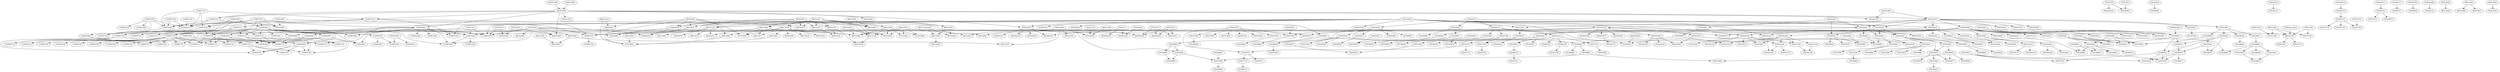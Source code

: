 strict digraph  {
COMP1000;
COMP1001;
COMP1002;
COMP1510;
MATH1000;
COMP1550;
COMP1700;
COMP1710;
COMP2001;
COMP2002;
COMP2003;
COMP2004;
COMP2005;
COMP2006;
COMP2007;
COMP2008;
COMP2100;
COMP2300;
COMP2500;
COMP2510;
ENGI1020;
COMP2710;
COMP2711;
COMP2718;
COMP2742;
COMP2760;
COMP3200;
STAT1510;
STAT2550;
COMP3201;
COMP3202;
COMP3300;
COMP3301;
COMP3401;
COMP3550;
BIOL2060;
BIOC2201;
BIOC2101;
COMP3710;
COMP3715;
COMP3716;
COMP3718;
COMP3719;
MATH2320;
COMP3724;
COMP3725;
COMP3731;
MATH2000;
MATH2050;
COMP3753;
COMP3754;
COMP4300;
COMP4301;
ENGI7854;
COMP4302;
COMP4303;
COMP4304;
COMP4550;
BIOL3951;
COMP4711;
COMP4712;
COMP4718;
COMP4721;
COMP4723;
COMP4734;
COMP4740;
COMP4741;
COMP4742;
COMP4743;
COMP4748;
COMP4750;
COMP4751;
COMP4752;
COMP4753;
COMP4754;
COMP4756;
COMP4759;
COMP4762;
COMP4766;
STAT2510;
COMP4767;
COMP4768;
COMP4770;
MATH1090;
MATH109B;
MATH1001;
MATH1081;
MATH2051;
MATH2090;
MATH2260;
MATH2330;
MATH3000;
MATH3001;
MATH3100;
MATH3111;
MATH3210;
MATH3132;
MATH3161;
MATH3202;
MATH3240;
MATH3300;
MATH3303;
MATH3320;
MATH3331;
MATH3340;
MATH3370;
MATH4000;
MATH4001;
MATH4130;
MATH4160;
MATH4162;
MATH4170;
MATH4190;
MATH4230;
MATH4252;
MATH4300;
MATH4310;
MATH4320;
MATH4321;
MATH4340;
MATH4341;
MATH4370;
MATH2410;
MATH2500;
MATH2501;
STAT2500;
MATH2550;
MATH2560;
MATH3411;
STAT2410;
STAT3410;
MATH3520;
MATH3521;
MATH3585;
STAT2560;
MATH4402;
MATH4410;
STAT3411;
MATH4520;
STAT3520;
MATH4530;
MATH4540;
STAT3540;
MATH4560;
MATH4561;
STAT3521;
ENGI1010;
ENGI1030;
ENGI1040;
ENGI3001;
ENGI3054;
ENGI3101;
ENGI3424;
ENGI3425;
ENGI3610;
ENGI3703;
ENGI3821;
ENGI3861;
ENGI3891;
ENGI3901;
ENGI3911;
ENGI3934;
ENGI4007;
ENGI4011;
ENGI4020;
ENGI4102;
ENGI4312;
ENGI4421;
ENGI4424;
ENGI4425;
ENGI4430;
ENGI4602;
ENGI4621;
"MATH2260)";
ENGI4625;
ENGI4661;
ENGI4717;
ENGI4723;
ENGI4823;
ENGI4841;
ENGI4854;
ENGI4862;
ENGI4892;
ENGI4901;
ENGI4932;
ENGI4934;
ENGI4961;
ENGI5020;
ENGI5022;
MATH3260;
ENGI5034;
ENGI5312;
ENGI5420;
ENGI5434;
ENGI5601;
ENGI5602;
ENGI5961;
ENGI5671;
ENGI5706;
ENGI5713;
ENGI5723;
ENGI5800;
ENGI5812;
ENGI5821;
ENGI5854;
ENGI5865;
ENGI5892;
ENGI5895;
ENGI5911;
ENGI5931;
ENGI5952;
ENGI5962;
ENGI6002;
ENGI6005;
ENGI6036;
ENGI6046;
ENGI6055;
ENGI6322;
ENGI6621;
ENGI6631;
ENGI6651;
ENGI6661;
ENGI6671;
ENGI6705;
ENGI6707;
ENGI6713;
ENGI6749;
ENGI6813;
ENGI6843;
ENGI6855;
ENGI6856;
ENGI6861;
ENGI6871;
ENGI6876;
ENGI6893;
ENGI6901;
ENGI6928;
ENGI6929;
ENGI6933;
ENGI6951;
ENGI5951;
ENGI7000;
ENGI7002;
ENGI7033;
ENGI7036;
ENGI7046;
ENGI7621;
ENGI5621;
ENGI7623;
ENGI7640;
ENGI7650;
ENGI7651;
ENGI7680;
ENGI7704;
ENGI7706;
ENGI7707;
ENGI7713;
ENGI7716;
ENGI7718;
ENGI7723;
ENGI7745;
ENGI7803;
ENGI7804;
ENGI7811;
ENGI7824;
ENGI7825;
ENGI7844;
ENGI7856;
ENGI7864;
ENGI7894;
ENGI6892;
ENGI7901;
ENGI7903;
ENGI7911;
ENGI7926;
ENGI7929;
ENGI5927;
ENGI7930;
ENGI7934;
ENGI7952;
ENGI7953;
ENGI8000;
ENGI8034;
ENGI8046;
ENGI8054;
ENGI5003;
ENGI8055;
ENGI8074;
ENGI8075;
ENGI8151;
ENGI8152;
ENGI004W;
ENGI8640;
ENGI8650;
ENGI8677;
ENGI8680;
ENGI8705;
ENGI8708;
ENGI8713;
ENGI8717;
ENGI8751;
ENGI8814;
ENGI8821;
ENGI8826;
ENGI8845;
ENGI8863;
ENGI8868;
ENGI8877;
ENGI8879;
ENGI8894;
ENGI8903;
ENGI8926;
ENGI8933;
ENGI8935;
ENGI8937;
ENGI8945;
ENGI8946;
ENGI8947;
ENGI6961;
ENGI8964;
ENGI8965;
ENGI8970;
ENGI8971;
ENGI8982;
ENGI8984;
BIOC2005;
BIOC2100;
BIOC2200;
BIOC2600;
BIOC2901;
BIOC3052;
BIOL3050;
BIOC3105;
BIOC3106;
BIOC3107;
BIOC3108;
BIOL2250;
BIOC3203;
BIOC3206;
BIOC3207;
BIOC3402;
BIOC3600;
BIOC3906;
BIOC3907;
BIOC4002;
BIOC4101;
BIOC4103;
BIOC4104;
BIOC4105;
BIOC4200;
BIOC4201;
BIOC4210;
BIOC4211;
BIOC4230;
BIOC4240;
BIOC4300;
"BIOC3200/3201";
BIOC4301;
BIOC4502;
BIOL1001;
BIOL1002;
BIOL2120;
BIOL2122;
BIOL2210;
BIOL2600;
BIOL2900;
BIOL3202;
BIOL3295;
BIOL3401;
BIOL3402;
BIOL3640;
BIOL3709;
BIOL3750;
STATequivalent;
BIOL4307;
BIOL4505;
BIOL4601;
BIOL4605;
BIOL4606;
BIOL4607;
BIOL4651;
BIOL4701;
BIOL4750;
BIOL4770;
CHEM4701;
EASC3179;
OCSC3002;
OCSC3600;
OCSC3640;
OCSC4000;
OCSC4100;
OCSC4601;
PHYS1050;
PHYS2053;
PHYS2055;
PHYS2750;
PHYS2820;
PHYS3340;
PHYS3400;
PHYS3550;
PHYS3600;
PHYS3800;
PHYS3820;
PHYS4220;
PHYS4852;
PSYC3750;
COMP1000 -> COMP2008;
COMP1000 -> COMP2100;
COMP1000 -> COMP2300;
COMP1000 -> COMP2500;
COMP1000 -> COMP2510;
COMP1001 -> COMP2001;
COMP1001 -> COMP2002;
COMP1001 -> COMP2003;
COMP1001 -> COMP2500;
COMP1001 -> COMP2510;
COMP1001 -> COMP2742;
COMP1001 -> COMP3731;
COMP1001 -> PHYS3800;
COMP1002 -> COMP2002;
COMP1002 -> COMP2003;
COMP1002 -> COMP3719;
COMP1002 -> COMP3724;
COMP1002 -> COMP3754;
COMP1510 -> COMP2500;
COMP1510 -> COMP2510;
COMP1510 -> PHYS3800;
MATH1000 -> COMP1510;
MATH1000 -> COMP2001;
MATH1000 -> COMP2710;
MATH1000 -> COMP2742;
MATH1000 -> MATH1001;
MATH1000 -> MATH2051;
MATH1000 -> MATH2500;
MATH1000 -> MATH2550;
MATH1000 -> MATH2560;
MATH1000 -> PHYS1050;
COMP1550 -> COMP2510;
COMP1700 -> COMP2500;
COMP1700 -> COMP2510;
COMP1710 -> COMP2500;
COMP1710 -> COMP2510;
COMP1710 -> COMP2710;
COMP1710 -> COMP2742;
COMP2001 -> COMP2005;
COMP2001 -> COMP2006;
COMP2001 -> COMP3200;
COMP2001 -> COMP3202;
COMP2001 -> COMP3300;
COMP2001 -> COMP3753;
COMP2001 -> COMP4300;
COMP2001 -> COMP4304;
COMP2002 -> COMP2004;
COMP2002 -> COMP2006;
COMP2002 -> COMP2007;
COMP2002 -> COMP3200;
COMP2002 -> COMP3201;
COMP2002 -> COMP3202;
COMP2002 -> COMP3301;
COMP2002 -> COMP3401;
COMP2002 -> COMP3710;
COMP2002 -> COMP3715;
COMP2002 -> COMP3716;
COMP2002 -> COMP3718;
COMP2002 -> COMP3719;
COMP2002 -> COMP3724;
COMP2002 -> COMP3754;
COMP2002 -> COMP4304;
COMP2002 -> COMP4766;
COMP2003 -> COMP2004;
COMP2003 -> COMP3725;
COMP2003 -> COMP4711;
COMP2003 -> COMP4712;
COMP2003 -> COMP4723;
COMP2003 -> COMP4770;
COMP2004 -> COMP4721;
COMP2004 -> COMP4754;
COMP2004 -> COMP4759;
COMP2005 -> COMP4718;
COMP2005 -> COMP4768;
COMP2005 -> COMP4770;
COMP2006 -> COMP4759;
COMP2006 -> COMP4768;
COMP2006 -> COMP4770;
COMP2007 -> COMP3401;
COMP2007 -> COMP4754;
COMP2007 -> COMP4770;
COMP2008 -> COMP4767;
COMP2008 -> COMP4768;
COMP2500 -> COMP2718;
COMP2510 -> COMP2718;
ENGI1020 -> COMP2510;
ENGI1020 -> ENGI3891;
ENGI1020 -> PHYS3800;
COMP2710 -> COMP2711;
COMP2710 -> COMP2718;
COMP2710 -> COMP3731;
COMP2710 -> COMP3753;
COMP2711 -> COMP3710;
COMP2711 -> COMP3715;
COMP2711 -> COMP3716;
COMP2711 -> COMP3718;
COMP2711 -> COMP3719;
COMP2711 -> COMP3724;
COMP2711 -> COMP3754;
COMP2711 -> COMP4766;
COMP2742 -> COMP3724;
COMP2742 -> COMP3754;
COMP2760 -> COMP4767;
COMP2760 -> COMP4768;
COMP3200 -> COMP3202;
COMP3200 -> COMP4303;
STAT1510 -> COMP3200;
STAT1510 -> COMP4750;
STAT1510 -> COMP4766;
STAT2550 -> COMP3200;
STAT2550 -> COMP3202;
STAT2550 -> COMP3401;
STAT2550 -> COMP4550;
STAT2550 -> COMP4766;
STAT2550 -> MATH2560;
STAT2550 -> BIOL2900;
STAT2550 -> BIOL3750;
STAT2550 -> BIOL4605;
STAT2550 -> BIOL4606;
COMP3301 -> COMP4301;
COMP3301 -> COMP4302;
COMP3550 -> COMP4550;
COMP3550 -> BIOL4606;
BIOL2060 -> COMP3550;
BIOL2060 -> BIOL3640;
BIOL2060 -> BIOL3951;
BIOL2060 -> BIOL4601;
BIOL2060 -> BIOL4607;
BIOL2060 -> OCSC3640;
BIOL2060 -> OCSC4601;
BIOC2201 -> COMP3550;
BIOC2201 -> BIOC3105;
BIOC2201 -> BIOC3106;
BIOC2201 -> BIOC3107;
BIOC2201 -> BIOC3108;
BIOC2201 -> BIOC3203;
BIOC2201 -> BIOC3206;
BIOC2201 -> BIOC3207;
BIOC2201 -> BIOC3402;
BIOC2201 -> BIOC4105;
BIOC2201 -> BIOL3951;
BIOC2101 -> COMP3550;
BIOC2101 -> BIOC2100;
BIOC2101 -> BIOC3105;
BIOC2101 -> BIOC3106;
BIOC2101 -> BIOC3107;
BIOC2101 -> BIOC3108;
BIOC2101 -> BIOC3203;
BIOC2101 -> BIOC3206;
BIOC2101 -> BIOC3207;
BIOC2101 -> BIOC3402;
BIOC2101 -> BIOC4105;
BIOC2101 -> BIOL3951;
COMP3715 -> COMP4759;
COMP3715 -> COMP4768;
COMP3715 -> COMP4770;
COMP3716 -> COMP4718;
COMP3716 -> COMP4768;
COMP3716 -> COMP4770;
COMP3719 -> COMP4711;
COMP3719 -> COMP4712;
COMP3719 -> COMP4740;
COMP3719 -> COMP4741;
COMP3719 -> COMP4742;
COMP3719 -> COMP4743;
COMP3719 -> COMP4748;
COMP3719 -> COMP4750;
COMP3719 -> COMP4751;
COMP3719 -> COMP4752;
COMP3719 -> COMP4753;
COMP3719 -> COMP4756;
COMP3719 -> COMP4762;
COMP3719 -> COMP4767;
MATH2320 -> COMP3719;
MATH2320 -> COMP3724;
MATH2320 -> MATH2330;
MATH2320 -> MATH3240;
MATH2320 -> MATH3300;
MATH2320 -> MATH3303;
MATH2320 -> MATH3320;
MATH2320 -> MATH3340;
MATH2320 -> MATH3370;
COMP3724 -> COMP3725;
COMP3724 -> COMP4711;
COMP3724 -> COMP4712;
COMP3724 -> COMP4723;
COMP3724 -> COMP4770;
COMP3725 -> COMP4721;
COMP3725 -> COMP4754;
COMP3725 -> COMP4759;
COMP3731 -> COMP4734;
MATH2000 -> COMP3731;
MATH2000 -> COMP4766;
MATH2000 -> MATH2260;
MATH2000 -> MATH3000;
MATH2000 -> MATH3132;
MATH2000 -> MATH3202;
MATH2000 -> MATH4340;
MATH2000 -> MATH2410;
MATH2000 -> MATH3585;
MATH2000 -> EASC3179;
MATH2000 -> PHYS2055;
MATH2000 -> PHYS2820;
MATH2000 -> PHYS3340;
MATH2000 -> PHYS3400;
MATH2000 -> PHYS3600;
MATH2050 -> COMP3731;
MATH2050 -> COMP3753;
MATH2050 -> COMP4751;
MATH2050 -> COMP4766;
MATH2050 -> MATH2051;
MATH2050 -> MATH2320;
MATH2050 -> MATH3132;
MATH2050 -> MATH3202;
MATH2050 -> MATH3520;
MATH2050 -> MATH3521;
MATH2050 -> ENGI3424;
MATH2050 -> ENGI3425;
MATH2050 -> ENGI3821;
MATH2050 -> ENGI4424;
MATH2050 -> ENGI4621;
MATH2050 -> PHYS3550;
COMP3754 -> COMP4752;
COMP3754 -> COMP4753;
COMP3754 -> COMP4754;
COMP3754 -> COMP4770;
ENGI7854 -> COMP4301;
ENGI7854 -> ENGI8814;
BIOL3951 -> COMP4550;
BIOL3951 -> BIOL4606;
STAT2510 -> COMP4766;
STAT2510 -> MATH2501;
MATH1090 -> MATH1000;
MATH109B -> MATH1000;
MATH1001 -> MATH2000;
MATH1001 -> MATH2090;
MATH1001 -> MATH2320;
MATH1001 -> ENGI3424;
MATH1001 -> ENGI3425;
MATH1001 -> ENGI3821;
MATH1001 -> ENGI3901;
MATH1001 -> ENGI3934;
MATH1001 -> ENGI4421;
MATH1001 -> PHYS2053;
MATH1001 -> PHYS2750;
MATH1081 -> MATH1001;
MATH1081 -> MATH2550;
MATH2051 -> MATH2330;
MATH2051 -> MATH3331;
MATH2051 -> MATH4252;
MATH2051 -> MATH4410;
MATH2051 -> MATH4560;
MATH2051 -> PHYS4852;
MATH2260 -> MATH3100;
MATH2260 -> MATH3161;
MATH2260 -> MATH4160;
MATH2260 -> ENGI5022;
MATH2260 -> PHYS3550;
MATH2260 -> PHYS3820;
MATH3000 -> MATH3001;
MATH3000 -> MATH3210;
MATH3000 -> MATH4300;
MATH3001 -> MATH4000;
MATH3001 -> MATH4001;
MATH3100 -> MATH4190;
MATH3210 -> MATH3111;
MATH3210 -> MATH4310;
MATH3132 -> MATH4162;
MATH3161 -> MATH4190;
MATH3202 -> MATH3161;
MATH3202 -> MATH4130;
MATH3202 -> MATH4160;
MATH3202 -> MATH4230;
MATH3202 -> PHYS3820;
MATH3202 -> PHYS4220;
MATH3300 -> MATH4300;
MATH3320 -> MATH4320;
MATH3320 -> MATH4321;
MATH3320 -> MATH4341;
MATH3340 -> MATH4340;
MATH3340 -> MATH4341;
MATH3370 -> MATH4370;
MATH4160 -> MATH4162;
MATH4160 -> MATH4170;
STAT2500 -> MATH2501;
STAT2500 -> MATH2560;
STAT2410 -> MATH3411;
STAT2410 -> MATH4402;
STAT2410 -> MATH4560;
STAT3410 -> MATH3411;
STAT3410 -> MATH4402;
STAT3410 -> MATH4560;
STAT2560 -> MATH3585;
STAT3411 -> MATH4410;
STAT3411 -> MATH4530;
STAT3411 -> MATH4540;
STAT3520 -> MATH4520;
STAT3520 -> MATH4561;
STAT3540 -> MATH4540;
STAT3521 -> MATH4561;
ENGI1010 -> ENGI3054;
ENGI1010 -> ENGI3934;
ENGI1010 -> ENGI4312;
ENGI1010 -> ENGI4934;
ENGI1030 -> ENGI6928;
ENGI1040 -> ENGI3821;
ENGI1040 -> ENGI3861;
ENGI1040 -> ENGI5952;
ENGI3001 -> ENGI7000;
ENGI3054 -> ENGI4011;
ENGI3054 -> ENGI4020;
ENGI3054 -> ENGI6005;
ENGI3054 -> ENGI6036;
ENGI3054 -> ENGI7000;
ENGI3054 -> ENGI8055;
ENGI3101 -> ENGI8151;
ENGI3424 -> ENGI4430;
ENGI3424 -> ENGI4621;
ENGI3424 -> ENGI4823;
ENGI3424 -> ENGI4841;
ENGI3424 -> ENGI5952;
ENGI3425 -> ENGI4425;
ENGI3610 -> ENGI4723;
ENGI3703 -> ENGI7745;
ENGI3821 -> ENGI4823;
ENGI3821 -> ENGI4841;
ENGI3821 -> ENGI4854;
ENGI3821 -> ENGI5812;
ENGI3861 -> ENGI4862;
ENGI3891 -> ENGI4892;
ENGI3891 -> ENGI5865;
ENGI3901 -> ENGI4602;
ENGI3901 -> ENGI4625;
ENGI3901 -> ENGI4901;
ENGI3901 -> ENGI6046;
ENGI3911 -> ENGI5911;
ENGI3934 -> ENGI4932;
ENGI3934 -> ENGI5034;
ENGI3934 -> ENGI6933;
ENGI3934 -> ENGI8074;
ENGI4007 -> ENGI8075;
ENGI4011 -> ENGI6055;
ENGI4020 -> ENGI5020;
ENGI4020 -> ENGI5022;
ENGI4020 -> ENGI6036;
ENGI4020 -> ENGI7033;
ENGI4102 -> ENGI6713;
ENGI4102 -> ENGI6749;
ENGI4102 -> ENGI7000;
ENGI4102 -> ENGI7046;
ENGI4102 -> ENGI7640;
ENGI4102 -> ENGI7803;
ENGI4102 -> ENGI7804;
ENGI4102 -> ENGI7926;
ENGI4312 -> ENGI5312;
ENGI4312 -> ENGI5706;
ENGI4312 -> ENGI6002;
ENGI4312 -> ENGI6929;
ENGI4312 -> ENGI8074;
ENGI4421 -> ENGI7930;
ENGI4424 -> ENGI5892;
ENGI4425 -> ENGI5434;
ENGI4425 -> ENGI5713;
ENGI4430 -> ENGI5812;
ENGI4430 -> ENGI7934;
ENGI4430 -> ENGI7952;
ENGI4602 -> ENGI5601;
ENGI4602 -> ENGI5602;
ENGI4621 -> ENGI5671;
ENGI4621 -> ENGI6621;
ENGI4621 -> ENGI6631;
"MATH2260)" -> ENGI4621;
ENGI4625 -> ENGI5671;
ENGI4625 -> ENGI6621;
ENGI4625 -> ENGI6651;
ENGI4661 -> ENGI5602;
ENGI4661 -> ENGI6631;
ENGI4661 -> ENGI6661;
ENGI4717 -> ENGI8717;
ENGI4723 -> ENGI5723;
ENGI4823 -> ENGI5420;
ENGI4823 -> ENGI5821;
ENGI4823 -> ENGI5854;
ENGI4823 -> ENGI6871;
ENGI4841 -> ENGI5800;
ENGI4841 -> ENGI6843;
ENGI4854 -> ENGI5800;
ENGI4854 -> ENGI5854;
ENGI4862 -> ENGI5800;
ENGI4862 -> ENGI5865;
ENGI4892 -> ENGI5892;
ENGI4892 -> ENGI5895;
ENGI4901 -> ENGI6901;
ENGI4932 -> ENGI8937;
ENGI4934 -> ENGI5931;
ENGI4934 -> ENGI8982;
ENGI4961 -> ENGI5602;
ENGI4961 -> ENGI5962;
ENGI4961 -> ENGI6631;
ENGI4961 -> ENGI6661;
ENGI4961 -> ENGI8984;
MATH3260 -> ENGI5022;
ENGI5034 -> ENGI8034;
ENGI5312 -> ENGI6322;
ENGI5312 -> ENGI6705;
ENGI5312 -> ENGI7704;
ENGI5312 -> ENGI7707;
ENGI5420 -> ENGI6871;
ENGI5420 -> ENGI6876;
ENGI5601 -> ENGI6651;
ENGI5601 -> ENGI6671;
ENGI5961 -> ENGI5602;
ENGI5961 -> ENGI5962;
ENGI5961 -> ENGI6631;
ENGI5961 -> ENGI6661;
ENGI5671 -> ENGI6671;
ENGI5706 -> ENGI6707;
ENGI5706 -> ENGI7704;
ENGI5713 -> ENGI6713;
ENGI5713 -> ENGI7713;
ENGI5723 -> ENGI7718;
ENGI5723 -> ENGI7723;
ENGI5723 -> ENGI7745;
ENGI5812 -> ENGI6813;
ENGI5821 -> ENGI6855;
ENGI5821 -> ENGI7680;
ENGI5821 -> ENGI7825;
ENGI5821 -> ENGI8680;
ENGI5854 -> ENGI6856;
ENGI5854 -> ENGI8826;
ENGI5865 -> ENGI6861;
ENGI5865 -> ENGI8863;
ENGI5892 -> ENGI6893;
ENGI5892 -> ENGI7894;
ENGI5895 -> ENGI6893;
ENGI5911 -> ENGI7911;
ENGI5911 -> ENGI8971;
ENGI5931 -> ENGI7934;
ENGI5931 -> ENGI8933;
ENGI5931 -> ENGI8935;
ENGI5952 -> ENGI6951;
ENGI5952 -> ENGI7953;
ENGI5952 -> ENGI8946;
ENGI5962 -> ENGI8947;
ENGI5962 -> ENGI8964;
ENGI5962 -> ENGI8965;
ENGI5962 -> ENGI8970;
ENGI6002 -> ENGI7002;
ENGI6002 -> ENGI8054;
ENGI6036 -> ENGI7036;
ENGI6046 -> ENGI8046;
ENGI6621 -> ENGI7621;
ENGI6621 -> ENGI7623;
ENGI6621 -> ENGI7651;
ENGI6671 -> ENGI7623;
ENGI6671 -> ENGI7651;
ENGI6671 -> ENGI8677;
ENGI6705 -> ENGI7706;
ENGI6713 -> ENGI7716;
ENGI6713 -> ENGI8751;
ENGI6813 -> ENGI7811;
ENGI6843 -> ENGI7844;
ENGI6843 -> ENGI7856;
ENGI6861 -> ENGI7864;
ENGI6861 -> ENGI7894;
ENGI6871 -> ENGI7824;
ENGI6871 -> ENGI8877;
ENGI6871 -> ENGI8879;
ENGI6876 -> ENGI7864;
ENGI6876 -> ENGI8868;
ENGI6876 -> ENGI8877;
ENGI6901 -> ENGI7901;
ENGI6901 -> ENGI7903;
ENGI6901 -> ENGI8945;
ENGI6901 -> ENGI8984;
ENGI6929 -> ENGI7929;
ENGI6929 -> ENGI8935;
ENGI6933 -> ENGI8937;
ENGI6933 -> ENGI8964;
ENGI5951 -> ENGI6951;
ENGI7000 -> ENGI8000;
ENGI7002 -> ENGI8075;
ENGI5621 -> ENGI7621;
ENGI5621 -> ENGI7623;
ENGI5621 -> ENGI7651;
ENGI7640 -> ENGI8640;
ENGI7650 -> ENGI8650;
ENGI7704 -> ENGI8705;
ENGI7707 -> ENGI8708;
ENGI7716 -> ENGI8713;
ENGI7824 -> ENGI8821;
ENGI7844 -> ENGI8845;
ENGI7894 -> ENGI8894;
ENGI6892 -> ENGI7894;
ENGI7901 -> ENGI8903;
ENGI7903 -> ENGI8903;
ENGI7926 -> ENGI8926;
ENGI5927 -> ENGI7929;
ENGI5003 -> ENGI8054;
ENGI004W -> ENGI8152;
ENGI6961 -> ENGI8947;
ENGI6961 -> ENGI8964;
ENGI6961 -> ENGI8965;
BIOC2005 -> BIOC3402;
BIOC2100 -> BIOC3108;
BIOC2100 -> BIOC4002;
BIOC2100 -> BIOC4240;
BIOC2100 -> OCSC3002;
BIOC2100 -> OCSC3600;
BIOC2200 -> BIOC3108;
BIOC2200 -> BIOC4002;
BIOC2600 -> BIOC3600;
BIOC2901 -> BIOC3906;
BIOC2901 -> BIOC3907;
BIOL3050 -> BIOC3052;
BIOC3105 -> BIOC4101;
BIOC3105 -> BIOC4201;
BIOC3105 -> BIOC4210;
BIOC3105 -> CHEM4701;
BIOC3106 -> BIOC4002;
BIOC3106 -> BIOC4200;
BIOC3106 -> BIOC4211;
BIOC3106 -> BIOC4230;
BIOC3106 -> BIOC4240;
BIOC3106 -> BIOL3401;
BIOC3106 -> BIOL3402;
BIOC3106 -> BIOL3640;
BIOC3106 -> OCSC3640;
BIOC3107 -> BIOC4103;
BIOC3107 -> BIOC4104;
BIOC3108 -> BIOC4104;
BIOL2250 -> BIOC3108;
BIOL2250 -> BIOC4002;
BIOL2250 -> BIOC4240;
BIOL2250 -> BIOL4505;
BIOL2250 -> OCSC3002;
BIOL2250 -> OCSC3600;
BIOC3203 -> BIOC4300;
BIOC3203 -> BIOC4301;
BIOC3206 -> BIOC4002;
BIOC3206 -> BIOC4210;
BIOC3206 -> BIOC4211;
BIOC3206 -> OCSC3640;
BIOC3207 -> BIOC4103;
"BIOC3200/3201" -> BIOC4300;
"BIOC3200/3201" -> BIOC4301;
BIOC4301 -> BIOC4502;
BIOL1001 -> BIOL3750;
BIOL1001 -> PSYC3750;
BIOL1002 -> BIOL3750;
BIOL1002 -> OCSC4100;
BIOL1002 -> PSYC3750;
BIOL2120 -> OCSC4100;
BIOL2122 -> OCSC4000;
BIOL2210 -> BIOL4601;
BIOL2210 -> OCSC4601;
BIOL2600 -> BIOL4307;
BIOL2600 -> BIOL4505;
BIOL2600 -> BIOL4607;
BIOL2600 -> BIOL4750;
BIOL2600 -> OCSC4000;
BIOL2900 -> BIOL4307;
BIOL2900 -> BIOL4651;
BIOL3202 -> OCSC4601;
BIOL3295 -> BIOL4651;
BIOL3401 -> OCSC4601;
BIOL3640 -> OCSC4601;
BIOL3709 -> OCSC4000;
BIOL3750 -> BIOL4701;
BIOL3750 -> BIOL4770;
STATequivalent -> BIOL3750;
}
